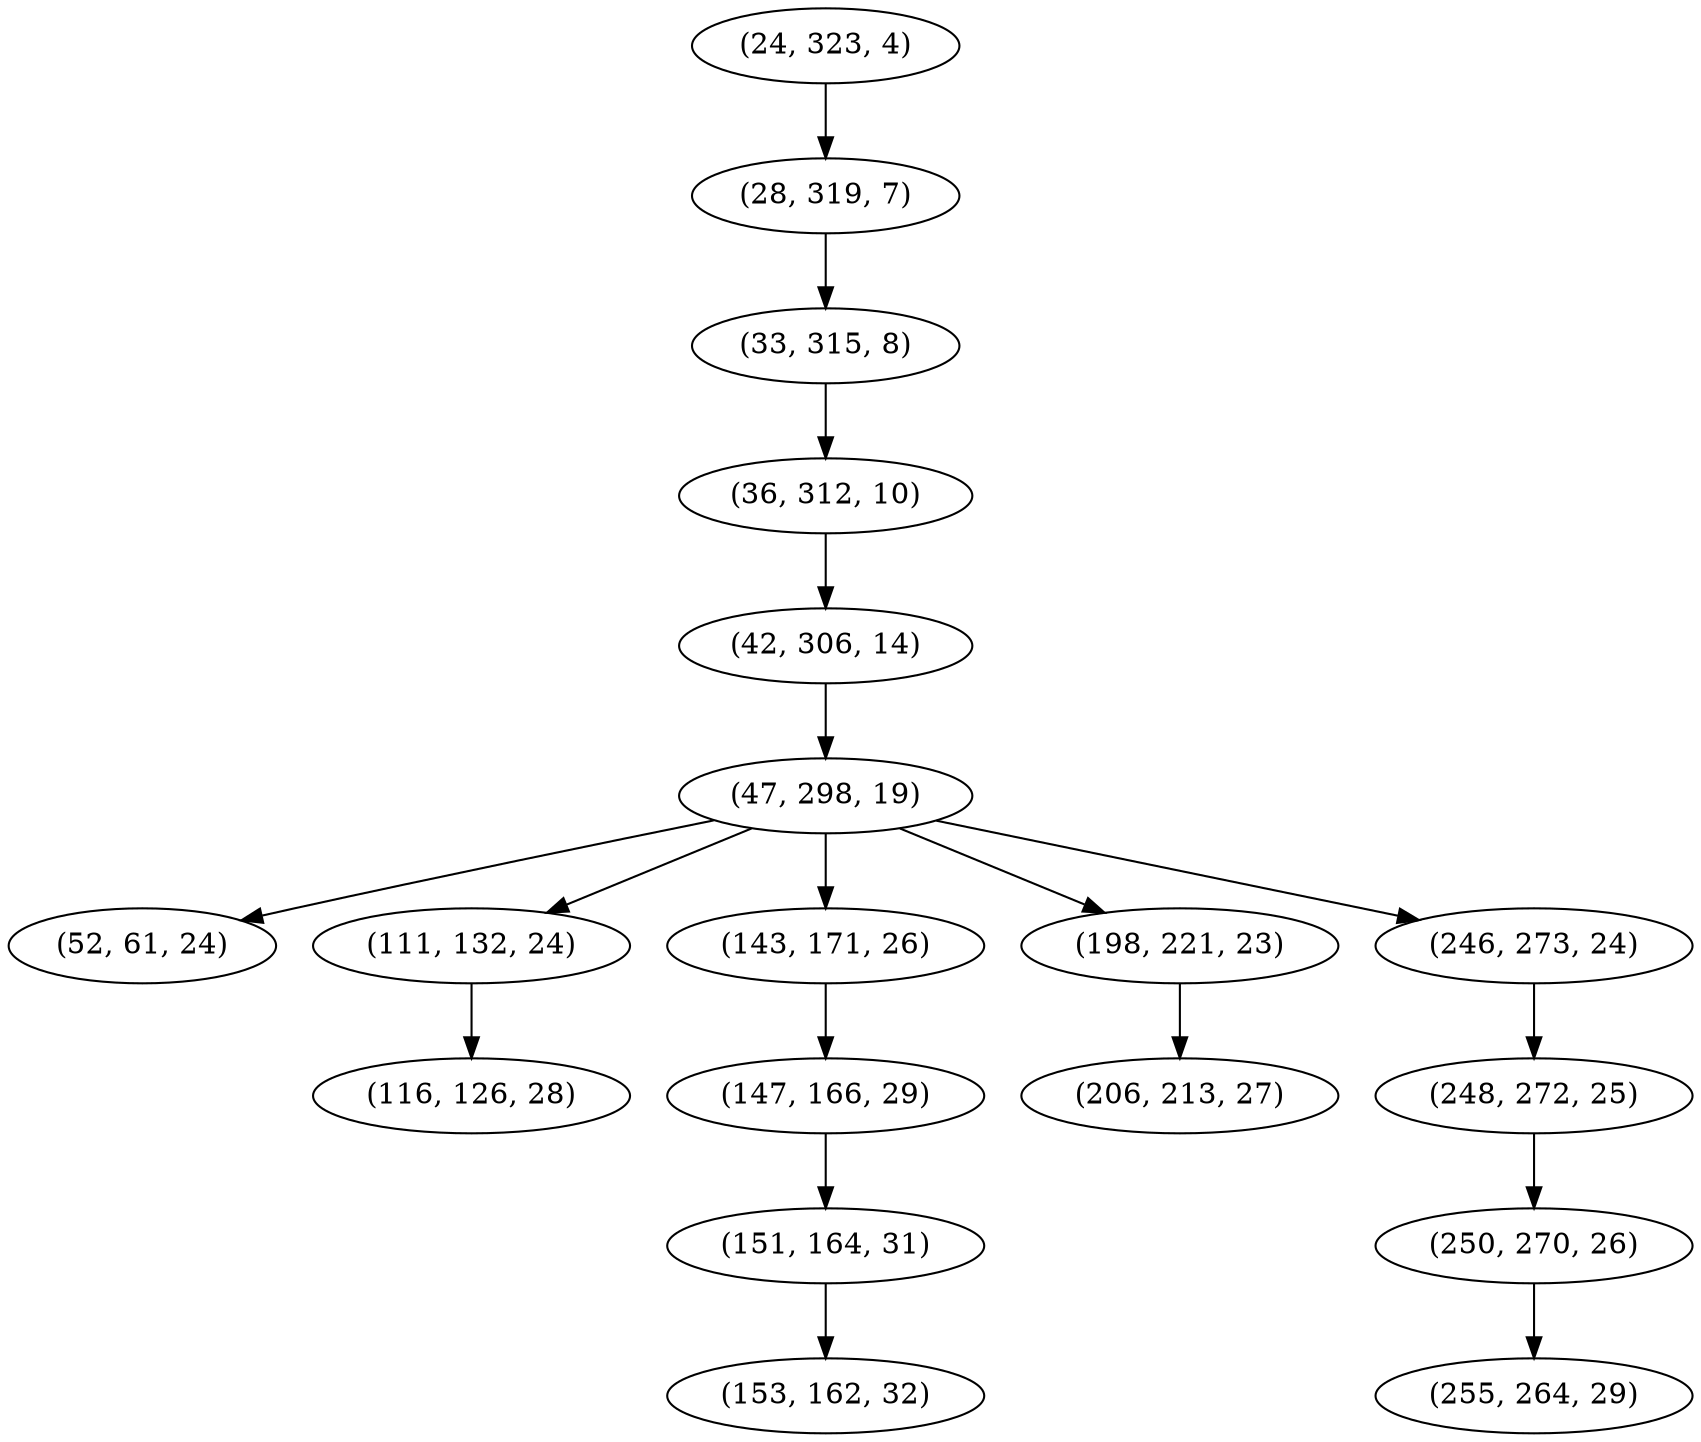 digraph tree {
    "(24, 323, 4)";
    "(28, 319, 7)";
    "(33, 315, 8)";
    "(36, 312, 10)";
    "(42, 306, 14)";
    "(47, 298, 19)";
    "(52, 61, 24)";
    "(111, 132, 24)";
    "(116, 126, 28)";
    "(143, 171, 26)";
    "(147, 166, 29)";
    "(151, 164, 31)";
    "(153, 162, 32)";
    "(198, 221, 23)";
    "(206, 213, 27)";
    "(246, 273, 24)";
    "(248, 272, 25)";
    "(250, 270, 26)";
    "(255, 264, 29)";
    "(24, 323, 4)" -> "(28, 319, 7)";
    "(28, 319, 7)" -> "(33, 315, 8)";
    "(33, 315, 8)" -> "(36, 312, 10)";
    "(36, 312, 10)" -> "(42, 306, 14)";
    "(42, 306, 14)" -> "(47, 298, 19)";
    "(47, 298, 19)" -> "(52, 61, 24)";
    "(47, 298, 19)" -> "(111, 132, 24)";
    "(47, 298, 19)" -> "(143, 171, 26)";
    "(47, 298, 19)" -> "(198, 221, 23)";
    "(47, 298, 19)" -> "(246, 273, 24)";
    "(111, 132, 24)" -> "(116, 126, 28)";
    "(143, 171, 26)" -> "(147, 166, 29)";
    "(147, 166, 29)" -> "(151, 164, 31)";
    "(151, 164, 31)" -> "(153, 162, 32)";
    "(198, 221, 23)" -> "(206, 213, 27)";
    "(246, 273, 24)" -> "(248, 272, 25)";
    "(248, 272, 25)" -> "(250, 270, 26)";
    "(250, 270, 26)" -> "(255, 264, 29)";
}
